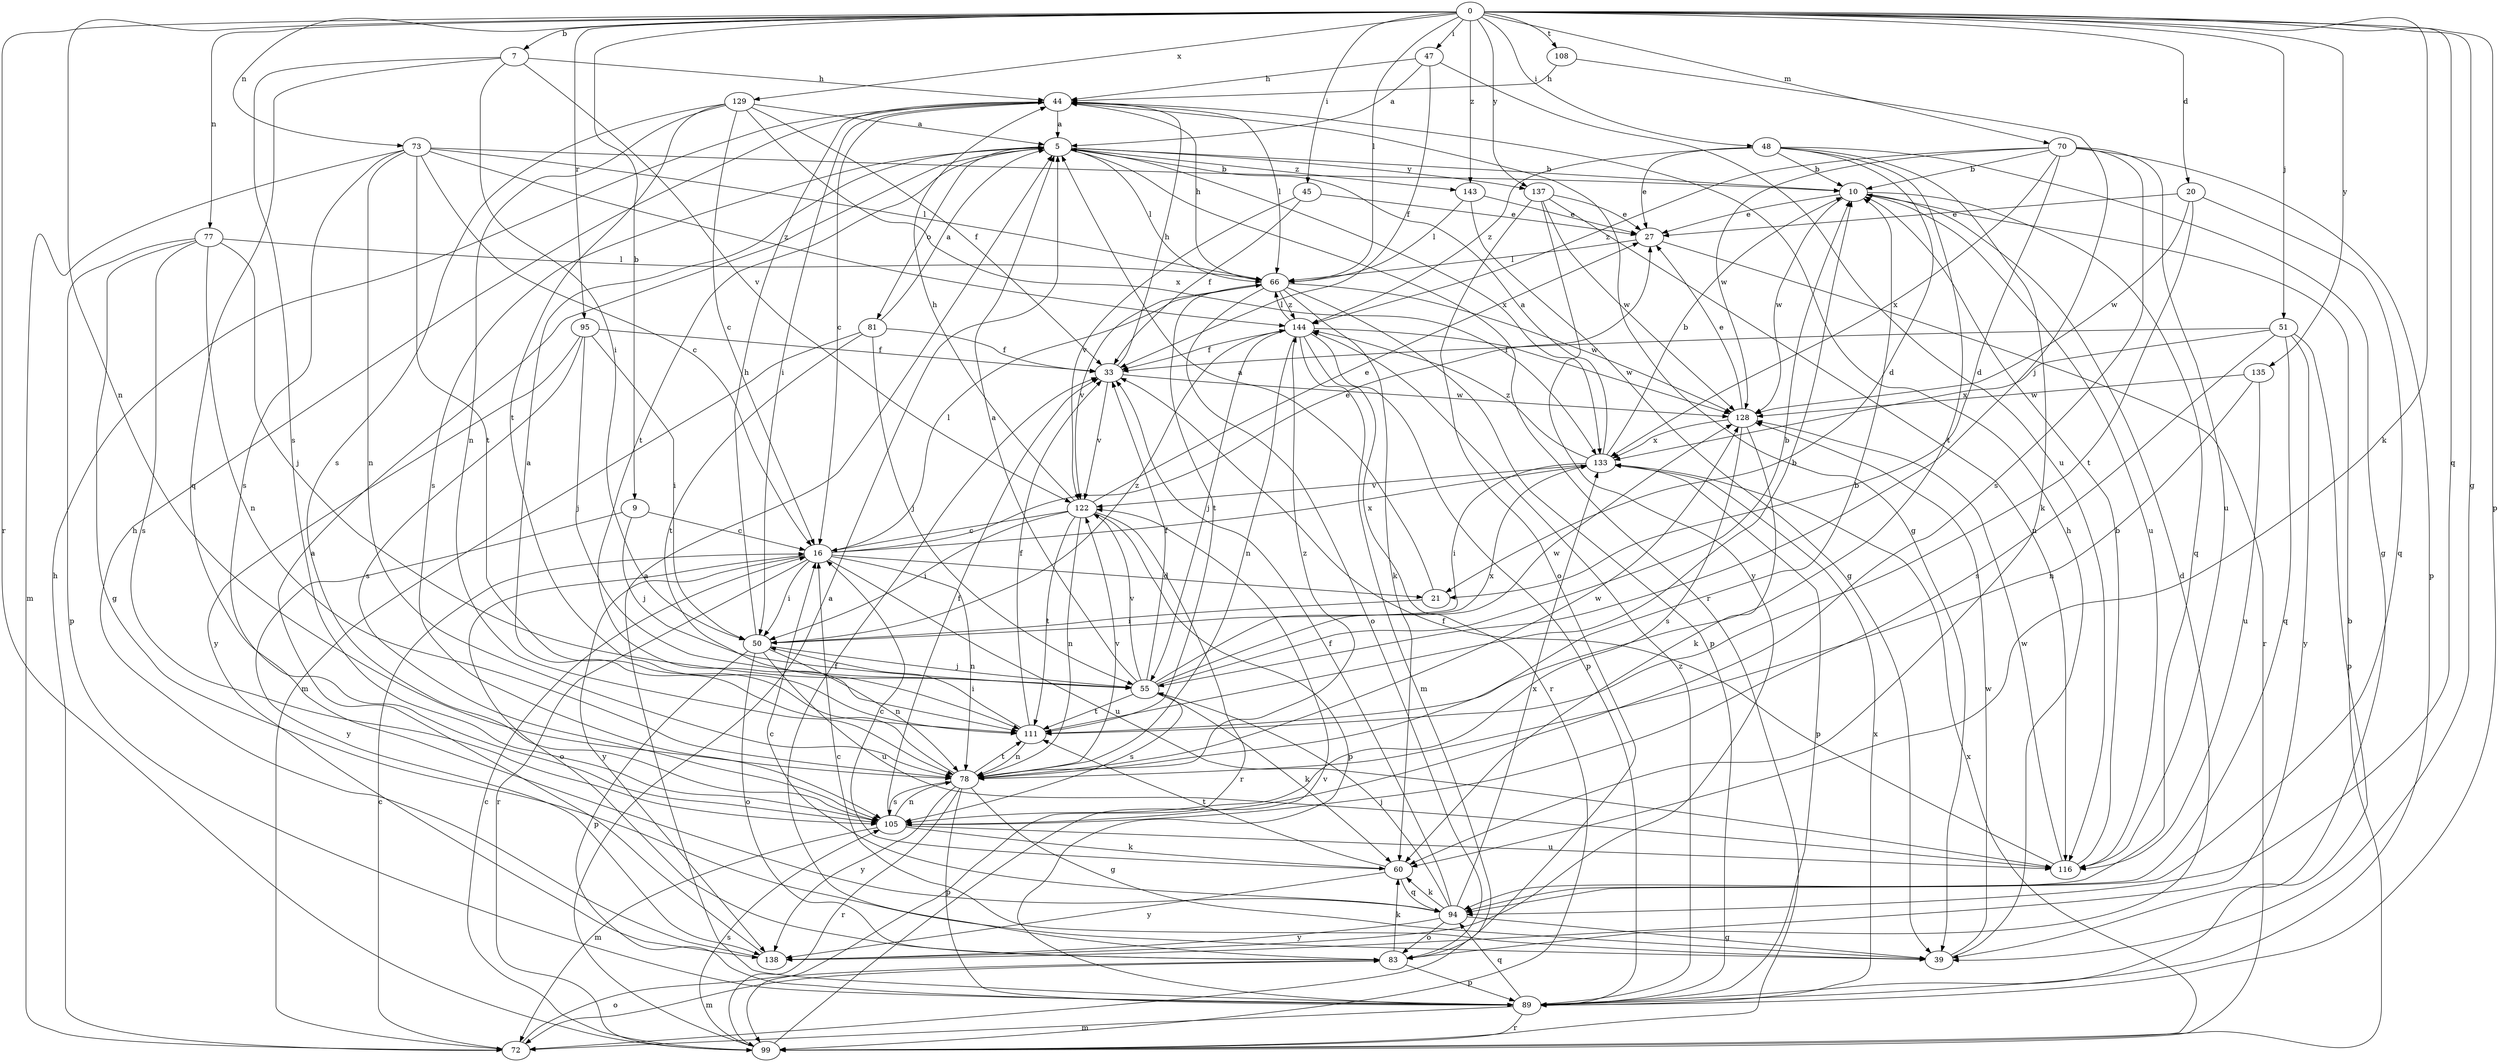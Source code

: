 strict digraph  {
0;
5;
7;
9;
10;
16;
20;
21;
27;
33;
39;
44;
45;
47;
48;
50;
51;
55;
60;
66;
70;
72;
73;
77;
78;
81;
83;
89;
94;
95;
99;
105;
108;
111;
116;
122;
128;
129;
133;
135;
137;
138;
143;
144;
0 -> 7  [label=b];
0 -> 9  [label=b];
0 -> 20  [label=d];
0 -> 39  [label=g];
0 -> 45  [label=i];
0 -> 47  [label=i];
0 -> 48  [label=i];
0 -> 51  [label=j];
0 -> 60  [label=k];
0 -> 66  [label=l];
0 -> 70  [label=m];
0 -> 73  [label=n];
0 -> 77  [label=n];
0 -> 78  [label=n];
0 -> 89  [label=p];
0 -> 94  [label=q];
0 -> 95  [label=r];
0 -> 99  [label=r];
0 -> 108  [label=t];
0 -> 129  [label=x];
0 -> 135  [label=y];
0 -> 137  [label=y];
0 -> 143  [label=z];
5 -> 10  [label=b];
5 -> 66  [label=l];
5 -> 81  [label=o];
5 -> 99  [label=r];
5 -> 105  [label=s];
5 -> 111  [label=t];
5 -> 133  [label=x];
5 -> 137  [label=y];
5 -> 143  [label=z];
7 -> 44  [label=h];
7 -> 50  [label=i];
7 -> 94  [label=q];
7 -> 105  [label=s];
7 -> 122  [label=v];
9 -> 16  [label=c];
9 -> 55  [label=j];
9 -> 138  [label=y];
10 -> 27  [label=e];
10 -> 94  [label=q];
10 -> 116  [label=u];
10 -> 128  [label=w];
10 -> 83  [label=d];
16 -> 21  [label=d];
16 -> 27  [label=e];
16 -> 50  [label=i];
16 -> 66  [label=l];
16 -> 78  [label=n];
16 -> 83  [label=o];
16 -> 99  [label=r];
16 -> 116  [label=u];
16 -> 133  [label=x];
16 -> 138  [label=y];
20 -> 27  [label=e];
20 -> 94  [label=q];
20 -> 111  [label=t];
20 -> 128  [label=w];
21 -> 5  [label=a];
21 -> 50  [label=i];
27 -> 66  [label=l];
27 -> 99  [label=r];
33 -> 44  [label=h];
33 -> 122  [label=v];
33 -> 128  [label=w];
39 -> 16  [label=c];
39 -> 44  [label=h];
39 -> 128  [label=w];
44 -> 5  [label=a];
44 -> 16  [label=c];
44 -> 39  [label=g];
44 -> 50  [label=i];
44 -> 66  [label=l];
45 -> 27  [label=e];
45 -> 33  [label=f];
45 -> 122  [label=v];
47 -> 5  [label=a];
47 -> 33  [label=f];
47 -> 44  [label=h];
47 -> 116  [label=u];
48 -> 10  [label=b];
48 -> 21  [label=d];
48 -> 27  [label=e];
48 -> 39  [label=g];
48 -> 60  [label=k];
48 -> 111  [label=t];
48 -> 144  [label=z];
50 -> 44  [label=h];
50 -> 55  [label=j];
50 -> 78  [label=n];
50 -> 83  [label=o];
50 -> 89  [label=p];
50 -> 116  [label=u];
50 -> 144  [label=z];
51 -> 33  [label=f];
51 -> 89  [label=p];
51 -> 94  [label=q];
51 -> 105  [label=s];
51 -> 133  [label=x];
51 -> 138  [label=y];
55 -> 5  [label=a];
55 -> 10  [label=b];
55 -> 33  [label=f];
55 -> 60  [label=k];
55 -> 105  [label=s];
55 -> 111  [label=t];
55 -> 122  [label=v];
55 -> 128  [label=w];
55 -> 133  [label=x];
60 -> 16  [label=c];
60 -> 94  [label=q];
60 -> 111  [label=t];
60 -> 138  [label=y];
66 -> 44  [label=h];
66 -> 60  [label=k];
66 -> 83  [label=o];
66 -> 89  [label=p];
66 -> 111  [label=t];
66 -> 122  [label=v];
66 -> 128  [label=w];
66 -> 144  [label=z];
70 -> 10  [label=b];
70 -> 21  [label=d];
70 -> 89  [label=p];
70 -> 105  [label=s];
70 -> 116  [label=u];
70 -> 128  [label=w];
70 -> 133  [label=x];
70 -> 144  [label=z];
72 -> 16  [label=c];
72 -> 44  [label=h];
72 -> 83  [label=o];
73 -> 10  [label=b];
73 -> 16  [label=c];
73 -> 66  [label=l];
73 -> 72  [label=m];
73 -> 78  [label=n];
73 -> 105  [label=s];
73 -> 111  [label=t];
73 -> 144  [label=z];
77 -> 39  [label=g];
77 -> 55  [label=j];
77 -> 66  [label=l];
77 -> 78  [label=n];
77 -> 89  [label=p];
77 -> 105  [label=s];
78 -> 5  [label=a];
78 -> 10  [label=b];
78 -> 39  [label=g];
78 -> 89  [label=p];
78 -> 99  [label=r];
78 -> 105  [label=s];
78 -> 111  [label=t];
78 -> 122  [label=v];
78 -> 128  [label=w];
78 -> 138  [label=y];
78 -> 144  [label=z];
81 -> 5  [label=a];
81 -> 33  [label=f];
81 -> 55  [label=j];
81 -> 72  [label=m];
81 -> 111  [label=t];
83 -> 33  [label=f];
83 -> 60  [label=k];
83 -> 72  [label=m];
83 -> 89  [label=p];
89 -> 5  [label=a];
89 -> 72  [label=m];
89 -> 94  [label=q];
89 -> 99  [label=r];
89 -> 133  [label=x];
89 -> 144  [label=z];
94 -> 16  [label=c];
94 -> 33  [label=f];
94 -> 39  [label=g];
94 -> 55  [label=j];
94 -> 60  [label=k];
94 -> 83  [label=o];
94 -> 133  [label=x];
94 -> 138  [label=y];
95 -> 33  [label=f];
95 -> 50  [label=i];
95 -> 55  [label=j];
95 -> 105  [label=s];
95 -> 138  [label=y];
99 -> 5  [label=a];
99 -> 10  [label=b];
99 -> 16  [label=c];
99 -> 105  [label=s];
99 -> 122  [label=v];
99 -> 133  [label=x];
105 -> 33  [label=f];
105 -> 60  [label=k];
105 -> 72  [label=m];
105 -> 78  [label=n];
105 -> 116  [label=u];
108 -> 44  [label=h];
108 -> 55  [label=j];
111 -> 10  [label=b];
111 -> 33  [label=f];
111 -> 50  [label=i];
111 -> 78  [label=n];
116 -> 10  [label=b];
116 -> 33  [label=f];
116 -> 128  [label=w];
122 -> 16  [label=c];
122 -> 27  [label=e];
122 -> 44  [label=h];
122 -> 50  [label=i];
122 -> 78  [label=n];
122 -> 89  [label=p];
122 -> 99  [label=r];
122 -> 111  [label=t];
128 -> 27  [label=e];
128 -> 60  [label=k];
128 -> 105  [label=s];
128 -> 133  [label=x];
129 -> 5  [label=a];
129 -> 16  [label=c];
129 -> 33  [label=f];
129 -> 78  [label=n];
129 -> 105  [label=s];
129 -> 111  [label=t];
129 -> 133  [label=x];
133 -> 5  [label=a];
133 -> 10  [label=b];
133 -> 50  [label=i];
133 -> 89  [label=p];
133 -> 122  [label=v];
133 -> 144  [label=z];
135 -> 78  [label=n];
135 -> 116  [label=u];
135 -> 128  [label=w];
137 -> 27  [label=e];
137 -> 83  [label=o];
137 -> 116  [label=u];
137 -> 128  [label=w];
137 -> 138  [label=y];
138 -> 5  [label=a];
138 -> 44  [label=h];
143 -> 27  [label=e];
143 -> 39  [label=g];
143 -> 66  [label=l];
144 -> 33  [label=f];
144 -> 55  [label=j];
144 -> 66  [label=l];
144 -> 72  [label=m];
144 -> 78  [label=n];
144 -> 89  [label=p];
144 -> 99  [label=r];
144 -> 128  [label=w];
}

